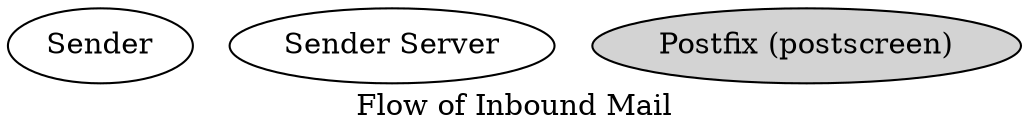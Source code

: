 



digraph inbound {
    label="Flow of Inbound Mail"

    sender[label="Sender"]
    sender_server[label="Sender Server"]
    
    postfix_postscreen[label="Postfix (postscreen)", style=filled]#    postfix_smtpd[label="Postfix (smtpd)", $style=filled]
    
}
